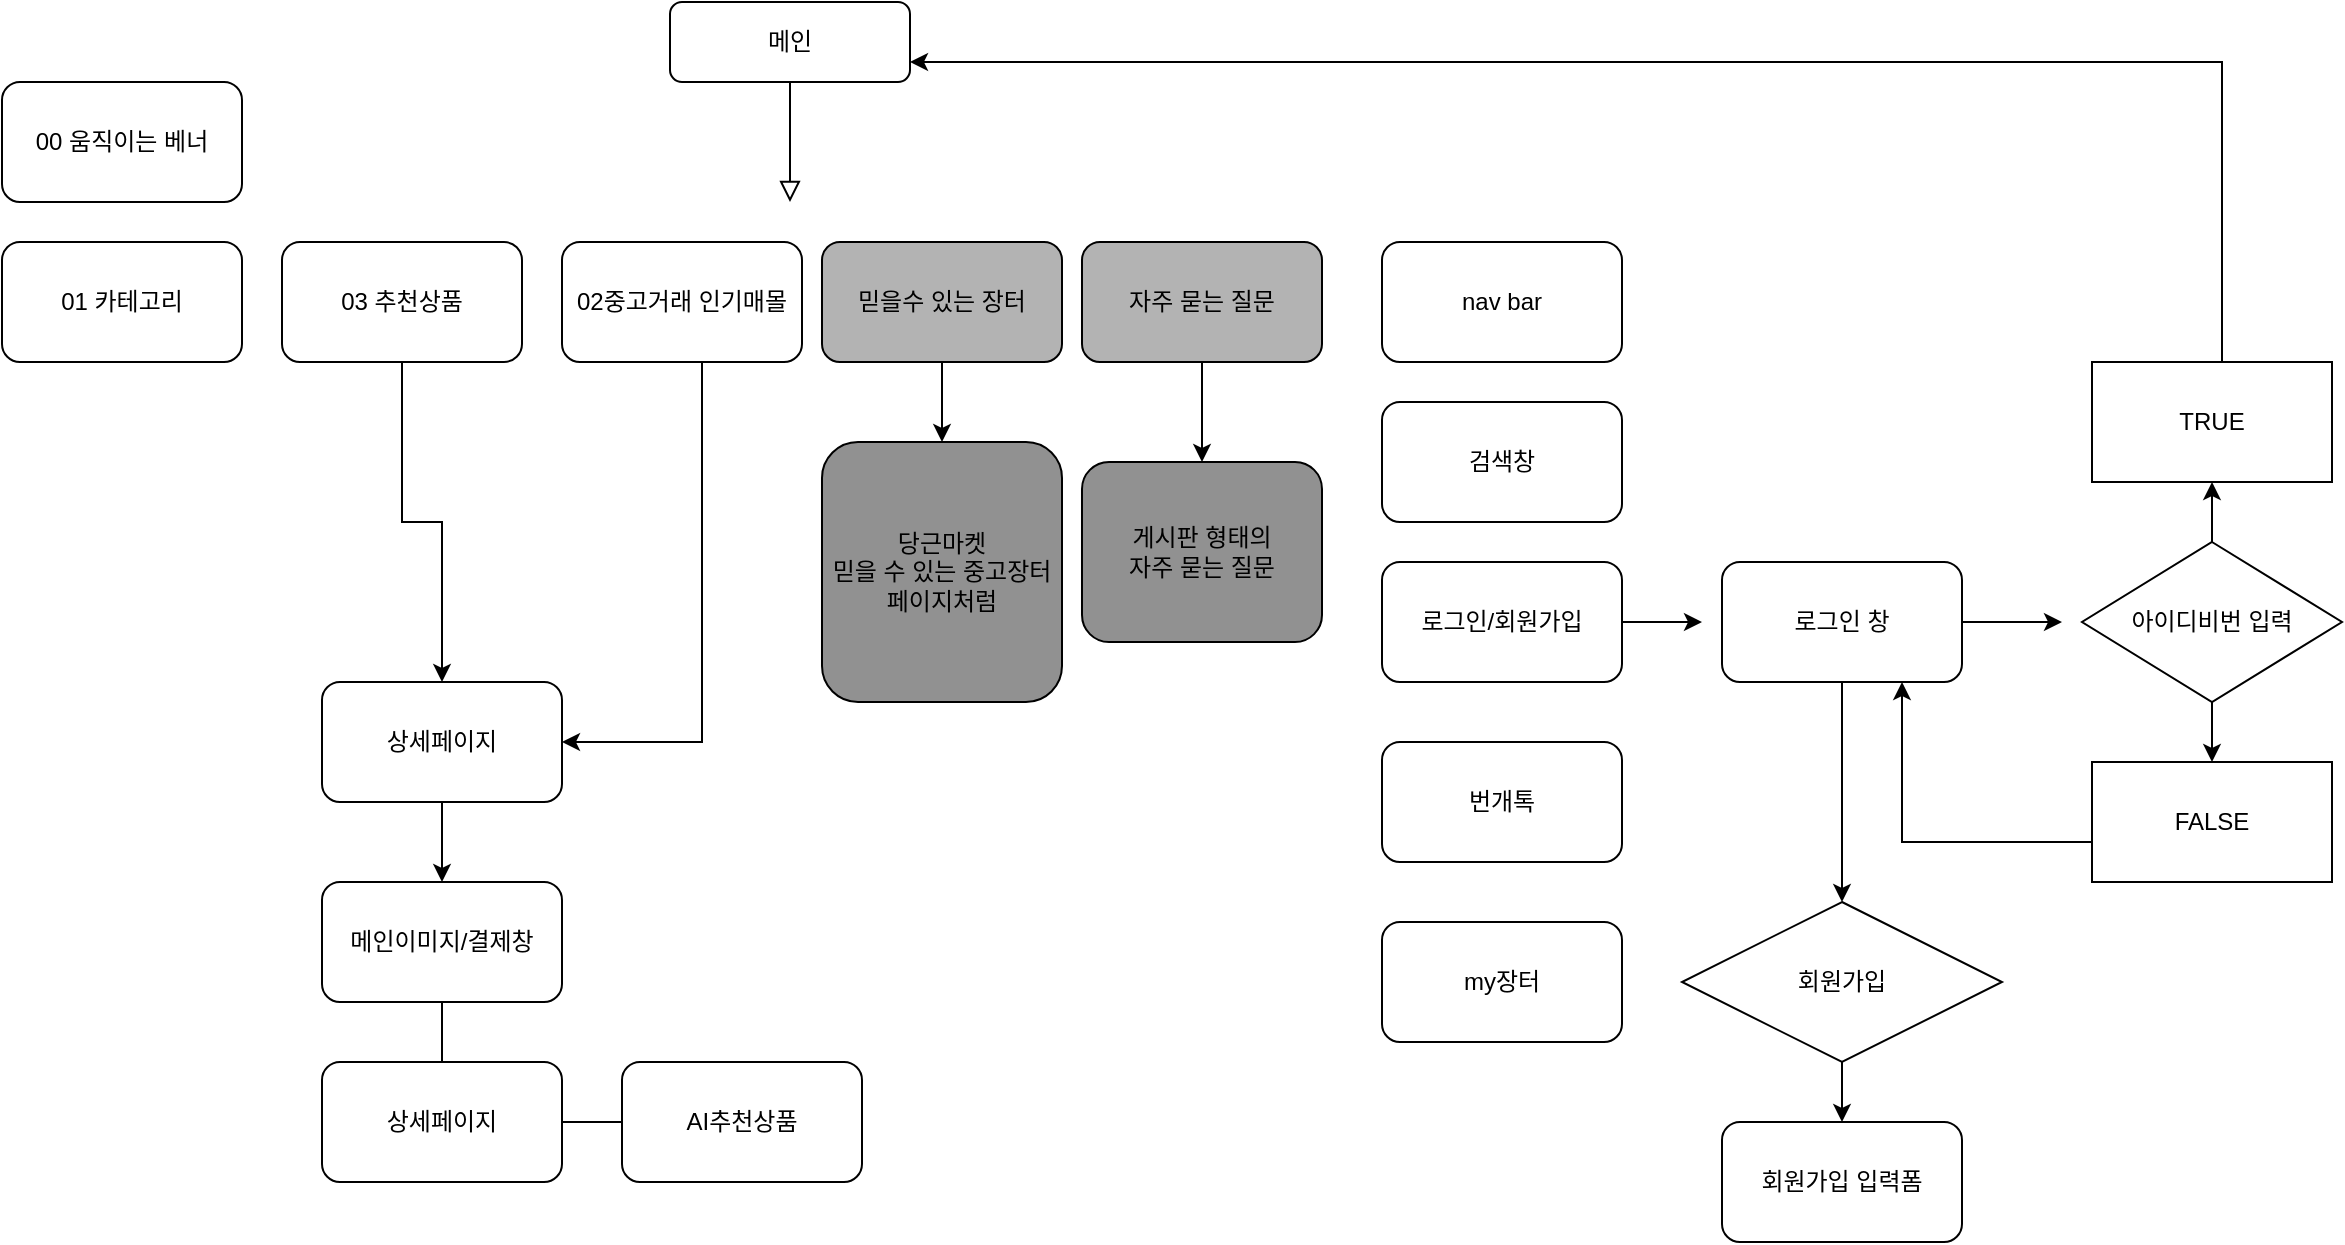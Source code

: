 <mxfile version="14.8.2" type="github">
  <diagram id="C5RBs43oDa-KdzZeNtuy" name="Page-1">
    <mxGraphModel dx="1909" dy="794" grid="1" gridSize="10" guides="1" tooltips="1" connect="1" arrows="1" fold="1" page="1" pageScale="1" pageWidth="1200" pageHeight="1600" math="0" shadow="0">
      <root>
        <mxCell id="WIyWlLk6GJQsqaUBKTNV-0" />
        <mxCell id="WIyWlLk6GJQsqaUBKTNV-1" parent="WIyWlLk6GJQsqaUBKTNV-0" />
        <mxCell id="WIyWlLk6GJQsqaUBKTNV-2" value="" style="rounded=0;html=1;jettySize=auto;orthogonalLoop=1;fontSize=11;endArrow=block;endFill=0;endSize=8;strokeWidth=1;shadow=0;labelBackgroundColor=none;edgeStyle=orthogonalEdgeStyle;" parent="WIyWlLk6GJQsqaUBKTNV-1" source="WIyWlLk6GJQsqaUBKTNV-3" edge="1">
          <mxGeometry relative="1" as="geometry">
            <mxPoint x="414" y="140" as="targetPoint" />
          </mxGeometry>
        </mxCell>
        <mxCell id="WIyWlLk6GJQsqaUBKTNV-3" value="메인" style="rounded=1;whiteSpace=wrap;html=1;fontSize=12;glass=0;strokeWidth=1;shadow=0;" parent="WIyWlLk6GJQsqaUBKTNV-1" vertex="1">
          <mxGeometry x="354" y="40" width="120" height="40" as="geometry" />
        </mxCell>
        <mxCell id="9jra-Ao3VNzyFk-96re9-0" value="01 카테고리" style="rounded=1;whiteSpace=wrap;html=1;" vertex="1" parent="WIyWlLk6GJQsqaUBKTNV-1">
          <mxGeometry x="20" y="160" width="120" height="60" as="geometry" />
        </mxCell>
        <mxCell id="9jra-Ao3VNzyFk-96re9-34" value="" style="edgeStyle=orthogonalEdgeStyle;rounded=0;orthogonalLoop=1;jettySize=auto;html=1;" edge="1" parent="WIyWlLk6GJQsqaUBKTNV-1" source="9jra-Ao3VNzyFk-96re9-2" target="9jra-Ao3VNzyFk-96re9-33">
          <mxGeometry relative="1" as="geometry" />
        </mxCell>
        <mxCell id="9jra-Ao3VNzyFk-96re9-2" value="로그인 창" style="rounded=1;whiteSpace=wrap;html=1;" vertex="1" parent="WIyWlLk6GJQsqaUBKTNV-1">
          <mxGeometry x="880" y="320" width="120" height="60" as="geometry" />
        </mxCell>
        <mxCell id="9jra-Ao3VNzyFk-96re9-44" value="" style="edgeStyle=orthogonalEdgeStyle;rounded=0;orthogonalLoop=1;jettySize=auto;html=1;" edge="1" parent="WIyWlLk6GJQsqaUBKTNV-1" source="9jra-Ao3VNzyFk-96re9-3">
          <mxGeometry relative="1" as="geometry">
            <mxPoint x="300" y="410" as="targetPoint" />
            <Array as="points">
              <mxPoint x="370" y="410" />
            </Array>
          </mxGeometry>
        </mxCell>
        <mxCell id="9jra-Ao3VNzyFk-96re9-3" value="02중고거래 인기매몰" style="rounded=1;whiteSpace=wrap;html=1;" vertex="1" parent="WIyWlLk6GJQsqaUBKTNV-1">
          <mxGeometry x="300" y="160" width="120" height="60" as="geometry" />
        </mxCell>
        <mxCell id="9jra-Ao3VNzyFk-96re9-42" value="" style="edgeStyle=orthogonalEdgeStyle;rounded=0;orthogonalLoop=1;jettySize=auto;html=1;entryX=0.5;entryY=0;entryDx=0;entryDy=0;" edge="1" parent="WIyWlLk6GJQsqaUBKTNV-1" source="9jra-Ao3VNzyFk-96re9-5" target="9jra-Ao3VNzyFk-96re9-40">
          <mxGeometry relative="1" as="geometry">
            <mxPoint x="240" y="350" as="targetPoint" />
          </mxGeometry>
        </mxCell>
        <mxCell id="9jra-Ao3VNzyFk-96re9-5" value="03 추천상품" style="rounded=1;whiteSpace=wrap;html=1;" vertex="1" parent="WIyWlLk6GJQsqaUBKTNV-1">
          <mxGeometry x="160" y="160" width="120" height="60" as="geometry" />
        </mxCell>
        <mxCell id="9jra-Ao3VNzyFk-96re9-6" value="검색창" style="rounded=1;whiteSpace=wrap;html=1;" vertex="1" parent="WIyWlLk6GJQsqaUBKTNV-1">
          <mxGeometry x="710" y="240" width="120" height="60" as="geometry" />
        </mxCell>
        <mxCell id="9jra-Ao3VNzyFk-96re9-7" value="로그인/회원가입" style="rounded=1;whiteSpace=wrap;html=1;" vertex="1" parent="WIyWlLk6GJQsqaUBKTNV-1">
          <mxGeometry x="710" y="320" width="120" height="60" as="geometry" />
        </mxCell>
        <mxCell id="9jra-Ao3VNzyFk-96re9-8" value="my장터" style="rounded=1;whiteSpace=wrap;html=1;" vertex="1" parent="WIyWlLk6GJQsqaUBKTNV-1">
          <mxGeometry x="710" y="500" width="120" height="60" as="geometry" />
        </mxCell>
        <mxCell id="9jra-Ao3VNzyFk-96re9-9" value="nav bar" style="rounded=1;whiteSpace=wrap;html=1;" vertex="1" parent="WIyWlLk6GJQsqaUBKTNV-1">
          <mxGeometry x="710" y="160" width="120" height="60" as="geometry" />
        </mxCell>
        <mxCell id="9jra-Ao3VNzyFk-96re9-15" value="" style="endArrow=classic;html=1;" edge="1" parent="WIyWlLk6GJQsqaUBKTNV-1">
          <mxGeometry width="50" height="50" relative="1" as="geometry">
            <mxPoint x="830" y="350" as="sourcePoint" />
            <mxPoint x="870" y="350" as="targetPoint" />
          </mxGeometry>
        </mxCell>
        <mxCell id="9jra-Ao3VNzyFk-96re9-17" value="" style="endArrow=classic;html=1;exitX=1;exitY=0.5;exitDx=0;exitDy=0;" edge="1" parent="WIyWlLk6GJQsqaUBKTNV-1" source="9jra-Ao3VNzyFk-96re9-2">
          <mxGeometry width="50" height="50" relative="1" as="geometry">
            <mxPoint x="1000" y="400" as="sourcePoint" />
            <mxPoint x="1050" y="350" as="targetPoint" />
          </mxGeometry>
        </mxCell>
        <mxCell id="9jra-Ao3VNzyFk-96re9-29" value="" style="edgeStyle=orthogonalEdgeStyle;rounded=0;orthogonalLoop=1;jettySize=auto;html=1;" edge="1" parent="WIyWlLk6GJQsqaUBKTNV-1" source="9jra-Ao3VNzyFk-96re9-18" target="9jra-Ao3VNzyFk-96re9-27">
          <mxGeometry relative="1" as="geometry" />
        </mxCell>
        <mxCell id="9jra-Ao3VNzyFk-96re9-30" value="" style="edgeStyle=orthogonalEdgeStyle;rounded=0;orthogonalLoop=1;jettySize=auto;html=1;" edge="1" parent="WIyWlLk6GJQsqaUBKTNV-1" source="9jra-Ao3VNzyFk-96re9-18" target="9jra-Ao3VNzyFk-96re9-19">
          <mxGeometry relative="1" as="geometry" />
        </mxCell>
        <mxCell id="9jra-Ao3VNzyFk-96re9-18" value="아이디비번 입력" style="rhombus;whiteSpace=wrap;html=1;" vertex="1" parent="WIyWlLk6GJQsqaUBKTNV-1">
          <mxGeometry x="1060" y="310" width="130" height="80" as="geometry" />
        </mxCell>
        <mxCell id="9jra-Ao3VNzyFk-96re9-26" value="" style="edgeStyle=orthogonalEdgeStyle;rounded=0;orthogonalLoop=1;jettySize=auto;html=1;exitX=0;exitY=0.75;exitDx=0;exitDy=0;entryX=0.75;entryY=1;entryDx=0;entryDy=0;" edge="1" parent="WIyWlLk6GJQsqaUBKTNV-1" source="9jra-Ao3VNzyFk-96re9-27" target="9jra-Ao3VNzyFk-96re9-2">
          <mxGeometry relative="1" as="geometry">
            <mxPoint x="1070" y="580" as="sourcePoint" />
            <Array as="points">
              <mxPoint x="1125" y="465" />
              <mxPoint x="1125" y="460" />
              <mxPoint x="970" y="460" />
            </Array>
          </mxGeometry>
        </mxCell>
        <mxCell id="9jra-Ao3VNzyFk-96re9-31" style="edgeStyle=orthogonalEdgeStyle;rounded=0;orthogonalLoop=1;jettySize=auto;html=1;entryX=1;entryY=0.75;entryDx=0;entryDy=0;" edge="1" parent="WIyWlLk6GJQsqaUBKTNV-1" source="9jra-Ao3VNzyFk-96re9-19" target="WIyWlLk6GJQsqaUBKTNV-3">
          <mxGeometry relative="1" as="geometry">
            <Array as="points">
              <mxPoint x="1130" y="70" />
            </Array>
          </mxGeometry>
        </mxCell>
        <mxCell id="9jra-Ao3VNzyFk-96re9-19" value="TRUE" style="rounded=0;whiteSpace=wrap;html=1;" vertex="1" parent="WIyWlLk6GJQsqaUBKTNV-1">
          <mxGeometry x="1065" y="220" width="120" height="60" as="geometry" />
        </mxCell>
        <mxCell id="9jra-Ao3VNzyFk-96re9-27" value="FALSE" style="rounded=0;whiteSpace=wrap;html=1;" vertex="1" parent="WIyWlLk6GJQsqaUBKTNV-1">
          <mxGeometry x="1065" y="420" width="120" height="60" as="geometry" />
        </mxCell>
        <mxCell id="9jra-Ao3VNzyFk-96re9-36" value="" style="edgeStyle=orthogonalEdgeStyle;rounded=0;orthogonalLoop=1;jettySize=auto;html=1;" edge="1" parent="WIyWlLk6GJQsqaUBKTNV-1" source="9jra-Ao3VNzyFk-96re9-33" target="9jra-Ao3VNzyFk-96re9-35">
          <mxGeometry relative="1" as="geometry" />
        </mxCell>
        <mxCell id="9jra-Ao3VNzyFk-96re9-33" value="회원가입" style="rhombus;whiteSpace=wrap;html=1;" vertex="1" parent="WIyWlLk6GJQsqaUBKTNV-1">
          <mxGeometry x="860" y="490" width="160" height="80" as="geometry" />
        </mxCell>
        <mxCell id="9jra-Ao3VNzyFk-96re9-35" value="회원가입 입력폼" style="rounded=1;whiteSpace=wrap;html=1;" vertex="1" parent="WIyWlLk6GJQsqaUBKTNV-1">
          <mxGeometry x="880" y="600" width="120" height="60" as="geometry" />
        </mxCell>
        <mxCell id="9jra-Ao3VNzyFk-96re9-37" value="00 움직이는 베너" style="rounded=1;whiteSpace=wrap;html=1;" vertex="1" parent="WIyWlLk6GJQsqaUBKTNV-1">
          <mxGeometry x="20" y="80" width="120" height="60" as="geometry" />
        </mxCell>
        <mxCell id="9jra-Ao3VNzyFk-96re9-48" value="" style="edgeStyle=orthogonalEdgeStyle;rounded=0;orthogonalLoop=1;jettySize=auto;html=1;" edge="1" parent="WIyWlLk6GJQsqaUBKTNV-1" source="9jra-Ao3VNzyFk-96re9-40" target="9jra-Ao3VNzyFk-96re9-45">
          <mxGeometry relative="1" as="geometry" />
        </mxCell>
        <mxCell id="9jra-Ao3VNzyFk-96re9-40" value="상세페이지" style="rounded=1;whiteSpace=wrap;html=1;" vertex="1" parent="WIyWlLk6GJQsqaUBKTNV-1">
          <mxGeometry x="180" y="380" width="120" height="60" as="geometry" />
        </mxCell>
        <mxCell id="9jra-Ao3VNzyFk-96re9-45" value="메인이미지/결제창" style="rounded=1;whiteSpace=wrap;html=1;" vertex="1" parent="WIyWlLk6GJQsqaUBKTNV-1">
          <mxGeometry x="180" y="480" width="120" height="60" as="geometry" />
        </mxCell>
        <mxCell id="9jra-Ao3VNzyFk-96re9-46" value="AI추천상품" style="rounded=1;whiteSpace=wrap;html=1;" vertex="1" parent="WIyWlLk6GJQsqaUBKTNV-1">
          <mxGeometry x="330" y="570" width="120" height="60" as="geometry" />
        </mxCell>
        <mxCell id="9jra-Ao3VNzyFk-96re9-47" value="상세페이지" style="rounded=1;whiteSpace=wrap;html=1;" vertex="1" parent="WIyWlLk6GJQsqaUBKTNV-1">
          <mxGeometry x="180" y="570" width="120" height="60" as="geometry" />
        </mxCell>
        <mxCell id="9jra-Ao3VNzyFk-96re9-49" value="" style="endArrow=none;html=1;exitX=0.5;exitY=0;exitDx=0;exitDy=0;" edge="1" parent="WIyWlLk6GJQsqaUBKTNV-1" source="9jra-Ao3VNzyFk-96re9-47">
          <mxGeometry width="50" height="50" relative="1" as="geometry">
            <mxPoint x="190" y="590" as="sourcePoint" />
            <mxPoint x="240" y="540" as="targetPoint" />
          </mxGeometry>
        </mxCell>
        <mxCell id="9jra-Ao3VNzyFk-96re9-50" value="" style="endArrow=none;html=1;exitX=1;exitY=0.5;exitDx=0;exitDy=0;entryX=0;entryY=0.5;entryDx=0;entryDy=0;" edge="1" parent="WIyWlLk6GJQsqaUBKTNV-1" source="9jra-Ao3VNzyFk-96re9-47" target="9jra-Ao3VNzyFk-96re9-46">
          <mxGeometry width="50" height="50" relative="1" as="geometry">
            <mxPoint x="700" y="530" as="sourcePoint" />
            <mxPoint x="750" y="480" as="targetPoint" />
          </mxGeometry>
        </mxCell>
        <mxCell id="9jra-Ao3VNzyFk-96re9-51" value="번개톡" style="rounded=1;whiteSpace=wrap;html=1;" vertex="1" parent="WIyWlLk6GJQsqaUBKTNV-1">
          <mxGeometry x="710" y="410" width="120" height="60" as="geometry" />
        </mxCell>
        <mxCell id="9jra-Ao3VNzyFk-96re9-56" value="" style="edgeStyle=orthogonalEdgeStyle;rounded=0;orthogonalLoop=1;jettySize=auto;html=1;" edge="1" parent="WIyWlLk6GJQsqaUBKTNV-1" source="9jra-Ao3VNzyFk-96re9-52" target="9jra-Ao3VNzyFk-96re9-55">
          <mxGeometry relative="1" as="geometry" />
        </mxCell>
        <mxCell id="9jra-Ao3VNzyFk-96re9-52" value="믿을수 있는 장터" style="rounded=1;whiteSpace=wrap;html=1;fillColor=#B3B3B3;" vertex="1" parent="WIyWlLk6GJQsqaUBKTNV-1">
          <mxGeometry x="430" y="160" width="120" height="60" as="geometry" />
        </mxCell>
        <mxCell id="9jra-Ao3VNzyFk-96re9-58" value="" style="edgeStyle=orthogonalEdgeStyle;rounded=0;orthogonalLoop=1;jettySize=auto;html=1;" edge="1" parent="WIyWlLk6GJQsqaUBKTNV-1" source="9jra-Ao3VNzyFk-96re9-54" target="9jra-Ao3VNzyFk-96re9-57">
          <mxGeometry relative="1" as="geometry" />
        </mxCell>
        <mxCell id="9jra-Ao3VNzyFk-96re9-54" value="자주 묻는 질문" style="rounded=1;whiteSpace=wrap;html=1;fillColor=#B3B3B3;" vertex="1" parent="WIyWlLk6GJQsqaUBKTNV-1">
          <mxGeometry x="560" y="160" width="120" height="60" as="geometry" />
        </mxCell>
        <mxCell id="9jra-Ao3VNzyFk-96re9-55" value="당근마켓&lt;br&gt;믿을 수 있는 중고장터&lt;br&gt;페이지처럼" style="rounded=1;whiteSpace=wrap;html=1;fillColor=#919191;" vertex="1" parent="WIyWlLk6GJQsqaUBKTNV-1">
          <mxGeometry x="430" y="260" width="120" height="130" as="geometry" />
        </mxCell>
        <mxCell id="9jra-Ao3VNzyFk-96re9-57" value="게시판 형태의&lt;br&gt;자주 묻는 질문" style="rounded=1;whiteSpace=wrap;html=1;fillColor=#919191;" vertex="1" parent="WIyWlLk6GJQsqaUBKTNV-1">
          <mxGeometry x="560" y="270" width="120" height="90" as="geometry" />
        </mxCell>
      </root>
    </mxGraphModel>
  </diagram>
</mxfile>
